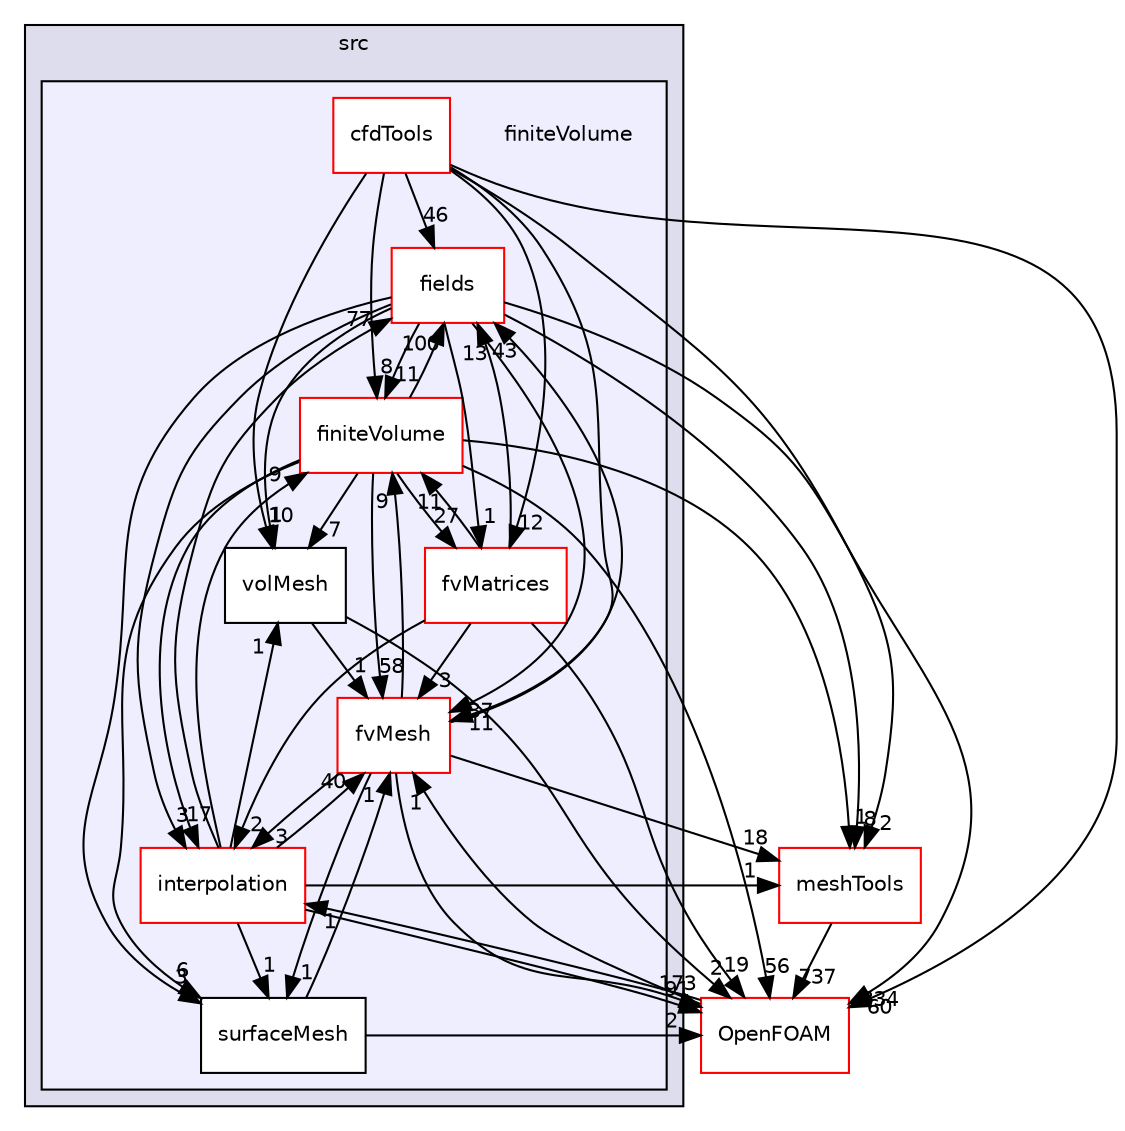 digraph "src/finiteVolume" {
  bgcolor=transparent;
  compound=true
  node [ fontsize="10", fontname="Helvetica"];
  edge [ labelfontsize="10", labelfontname="Helvetica"];
  subgraph clusterdir_68267d1309a1af8e8297ef4c3efbcdba {
    graph [ bgcolor="#ddddee", pencolor="black", label="src" fontname="Helvetica", fontsize="10", URL="dir_68267d1309a1af8e8297ef4c3efbcdba.html"]
  subgraph clusterdir_9bd15774b555cf7259a6fa18f99fe99b {
    graph [ bgcolor="#eeeeff", pencolor="black", label="" URL="dir_9bd15774b555cf7259a6fa18f99fe99b.html"];
    dir_9bd15774b555cf7259a6fa18f99fe99b [shape=plaintext label="finiteVolume"];
    dir_cc121c37a2300e902425728df0054672 [shape=box label="cfdTools" color="red" fillcolor="white" style="filled" URL="dir_cc121c37a2300e902425728df0054672.html"];
    dir_25ab4a83a983f7bb7a38b7f63bb141b7 [shape=box label="fields" color="red" fillcolor="white" style="filled" URL="dir_25ab4a83a983f7bb7a38b7f63bb141b7.html"];
    dir_2ea871e4defbdbd60808750cae643c63 [shape=box label="finiteVolume" color="red" fillcolor="white" style="filled" URL="dir_2ea871e4defbdbd60808750cae643c63.html"];
    dir_5d57e3901430bcc99a7ddac11a899224 [shape=box label="fvMatrices" color="red" fillcolor="white" style="filled" URL="dir_5d57e3901430bcc99a7ddac11a899224.html"];
    dir_c382fa095c9c33d8673c0dd60aaef275 [shape=box label="fvMesh" color="red" fillcolor="white" style="filled" URL="dir_c382fa095c9c33d8673c0dd60aaef275.html"];
    dir_a586eb954e2e5e74ecf6fe95a2457777 [shape=box label="interpolation" color="red" fillcolor="white" style="filled" URL="dir_a586eb954e2e5e74ecf6fe95a2457777.html"];
    dir_fdafd3b59310328ee40a940c9419d4db [shape=box label="surfaceMesh" color="black" fillcolor="white" style="filled" URL="dir_fdafd3b59310328ee40a940c9419d4db.html"];
    dir_1a4209badf8dc5d7c181708103efea60 [shape=box label="volMesh" color="black" fillcolor="white" style="filled" URL="dir_1a4209badf8dc5d7c181708103efea60.html"];
  }
  }
  dir_ae30ad0bef50cf391b24c614251bb9fd [shape=box label="meshTools" color="red" URL="dir_ae30ad0bef50cf391b24c614251bb9fd.html"];
  dir_c5473ff19b20e6ec4dfe5c310b3778a8 [shape=box label="OpenFOAM" color="red" URL="dir_c5473ff19b20e6ec4dfe5c310b3778a8.html"];
  dir_25ab4a83a983f7bb7a38b7f63bb141b7->dir_ae30ad0bef50cf391b24c614251bb9fd [headlabel="8", labeldistance=1.5 headhref="dir_000933_001745.html"];
  dir_25ab4a83a983f7bb7a38b7f63bb141b7->dir_fdafd3b59310328ee40a940c9419d4db [headlabel="3", labeldistance=1.5 headhref="dir_000933_001263.html"];
  dir_25ab4a83a983f7bb7a38b7f63bb141b7->dir_2ea871e4defbdbd60808750cae643c63 [headlabel="11", labeldistance=1.5 headhref="dir_000933_001057.html"];
  dir_25ab4a83a983f7bb7a38b7f63bb141b7->dir_1a4209badf8dc5d7c181708103efea60 [headlabel="10", labeldistance=1.5 headhref="dir_000933_001264.html"];
  dir_25ab4a83a983f7bb7a38b7f63bb141b7->dir_c382fa095c9c33d8673c0dd60aaef275 [headlabel="37", labeldistance=1.5 headhref="dir_000933_001118.html"];
  dir_25ab4a83a983f7bb7a38b7f63bb141b7->dir_a586eb954e2e5e74ecf6fe95a2457777 [headlabel="3", labeldistance=1.5 headhref="dir_000933_001164.html"];
  dir_25ab4a83a983f7bb7a38b7f63bb141b7->dir_c5473ff19b20e6ec4dfe5c310b3778a8 [headlabel="334", labeldistance=1.5 headhref="dir_000933_001891.html"];
  dir_25ab4a83a983f7bb7a38b7f63bb141b7->dir_5d57e3901430bcc99a7ddac11a899224 [headlabel="1", labeldistance=1.5 headhref="dir_000933_001110.html"];
  dir_ae30ad0bef50cf391b24c614251bb9fd->dir_c5473ff19b20e6ec4dfe5c310b3778a8 [headlabel="737", labeldistance=1.5 headhref="dir_001745_001891.html"];
  dir_fdafd3b59310328ee40a940c9419d4db->dir_c382fa095c9c33d8673c0dd60aaef275 [headlabel="1", labeldistance=1.5 headhref="dir_001263_001118.html"];
  dir_fdafd3b59310328ee40a940c9419d4db->dir_c5473ff19b20e6ec4dfe5c310b3778a8 [headlabel="2", labeldistance=1.5 headhref="dir_001263_001891.html"];
  dir_2ea871e4defbdbd60808750cae643c63->dir_25ab4a83a983f7bb7a38b7f63bb141b7 [headlabel="100", labeldistance=1.5 headhref="dir_001057_000933.html"];
  dir_2ea871e4defbdbd60808750cae643c63->dir_ae30ad0bef50cf391b24c614251bb9fd [headlabel="1", labeldistance=1.5 headhref="dir_001057_001745.html"];
  dir_2ea871e4defbdbd60808750cae643c63->dir_fdafd3b59310328ee40a940c9419d4db [headlabel="6", labeldistance=1.5 headhref="dir_001057_001263.html"];
  dir_2ea871e4defbdbd60808750cae643c63->dir_1a4209badf8dc5d7c181708103efea60 [headlabel="7", labeldistance=1.5 headhref="dir_001057_001264.html"];
  dir_2ea871e4defbdbd60808750cae643c63->dir_c382fa095c9c33d8673c0dd60aaef275 [headlabel="58", labeldistance=1.5 headhref="dir_001057_001118.html"];
  dir_2ea871e4defbdbd60808750cae643c63->dir_a586eb954e2e5e74ecf6fe95a2457777 [headlabel="17", labeldistance=1.5 headhref="dir_001057_001164.html"];
  dir_2ea871e4defbdbd60808750cae643c63->dir_c5473ff19b20e6ec4dfe5c310b3778a8 [headlabel="56", labeldistance=1.5 headhref="dir_001057_001891.html"];
  dir_2ea871e4defbdbd60808750cae643c63->dir_5d57e3901430bcc99a7ddac11a899224 [headlabel="27", labeldistance=1.5 headhref="dir_001057_001110.html"];
  dir_1a4209badf8dc5d7c181708103efea60->dir_c382fa095c9c33d8673c0dd60aaef275 [headlabel="1", labeldistance=1.5 headhref="dir_001264_001118.html"];
  dir_1a4209badf8dc5d7c181708103efea60->dir_c5473ff19b20e6ec4dfe5c310b3778a8 [headlabel="2", labeldistance=1.5 headhref="dir_001264_001891.html"];
  dir_c382fa095c9c33d8673c0dd60aaef275->dir_25ab4a83a983f7bb7a38b7f63bb141b7 [headlabel="43", labeldistance=1.5 headhref="dir_001118_000933.html"];
  dir_c382fa095c9c33d8673c0dd60aaef275->dir_ae30ad0bef50cf391b24c614251bb9fd [headlabel="18", labeldistance=1.5 headhref="dir_001118_001745.html"];
  dir_c382fa095c9c33d8673c0dd60aaef275->dir_fdafd3b59310328ee40a940c9419d4db [headlabel="1", labeldistance=1.5 headhref="dir_001118_001263.html"];
  dir_c382fa095c9c33d8673c0dd60aaef275->dir_2ea871e4defbdbd60808750cae643c63 [headlabel="9", labeldistance=1.5 headhref="dir_001118_001057.html"];
  dir_c382fa095c9c33d8673c0dd60aaef275->dir_a586eb954e2e5e74ecf6fe95a2457777 [headlabel="3", labeldistance=1.5 headhref="dir_001118_001164.html"];
  dir_c382fa095c9c33d8673c0dd60aaef275->dir_c5473ff19b20e6ec4dfe5c310b3778a8 [headlabel="173", labeldistance=1.5 headhref="dir_001118_001891.html"];
  dir_cc121c37a2300e902425728df0054672->dir_25ab4a83a983f7bb7a38b7f63bb141b7 [headlabel="46", labeldistance=1.5 headhref="dir_000895_000933.html"];
  dir_cc121c37a2300e902425728df0054672->dir_ae30ad0bef50cf391b24c614251bb9fd [headlabel="2", labeldistance=1.5 headhref="dir_000895_001745.html"];
  dir_cc121c37a2300e902425728df0054672->dir_2ea871e4defbdbd60808750cae643c63 [headlabel="8", labeldistance=1.5 headhref="dir_000895_001057.html"];
  dir_cc121c37a2300e902425728df0054672->dir_1a4209badf8dc5d7c181708103efea60 [headlabel="1", labeldistance=1.5 headhref="dir_000895_001264.html"];
  dir_cc121c37a2300e902425728df0054672->dir_c382fa095c9c33d8673c0dd60aaef275 [headlabel="11", labeldistance=1.5 headhref="dir_000895_001118.html"];
  dir_cc121c37a2300e902425728df0054672->dir_c5473ff19b20e6ec4dfe5c310b3778a8 [headlabel="60", labeldistance=1.5 headhref="dir_000895_001891.html"];
  dir_cc121c37a2300e902425728df0054672->dir_5d57e3901430bcc99a7ddac11a899224 [headlabel="12", labeldistance=1.5 headhref="dir_000895_001110.html"];
  dir_a586eb954e2e5e74ecf6fe95a2457777->dir_25ab4a83a983f7bb7a38b7f63bb141b7 [headlabel="77", labeldistance=1.5 headhref="dir_001164_000933.html"];
  dir_a586eb954e2e5e74ecf6fe95a2457777->dir_ae30ad0bef50cf391b24c614251bb9fd [headlabel="1", labeldistance=1.5 headhref="dir_001164_001745.html"];
  dir_a586eb954e2e5e74ecf6fe95a2457777->dir_fdafd3b59310328ee40a940c9419d4db [headlabel="1", labeldistance=1.5 headhref="dir_001164_001263.html"];
  dir_a586eb954e2e5e74ecf6fe95a2457777->dir_2ea871e4defbdbd60808750cae643c63 [headlabel="9", labeldistance=1.5 headhref="dir_001164_001057.html"];
  dir_a586eb954e2e5e74ecf6fe95a2457777->dir_1a4209badf8dc5d7c181708103efea60 [headlabel="1", labeldistance=1.5 headhref="dir_001164_001264.html"];
  dir_a586eb954e2e5e74ecf6fe95a2457777->dir_c382fa095c9c33d8673c0dd60aaef275 [headlabel="40", labeldistance=1.5 headhref="dir_001164_001118.html"];
  dir_a586eb954e2e5e74ecf6fe95a2457777->dir_c5473ff19b20e6ec4dfe5c310b3778a8 [headlabel="91", labeldistance=1.5 headhref="dir_001164_001891.html"];
  dir_c5473ff19b20e6ec4dfe5c310b3778a8->dir_c382fa095c9c33d8673c0dd60aaef275 [headlabel="1", labeldistance=1.5 headhref="dir_001891_001118.html"];
  dir_c5473ff19b20e6ec4dfe5c310b3778a8->dir_a586eb954e2e5e74ecf6fe95a2457777 [headlabel="1", labeldistance=1.5 headhref="dir_001891_001164.html"];
  dir_5d57e3901430bcc99a7ddac11a899224->dir_25ab4a83a983f7bb7a38b7f63bb141b7 [headlabel="13", labeldistance=1.5 headhref="dir_001110_000933.html"];
  dir_5d57e3901430bcc99a7ddac11a899224->dir_2ea871e4defbdbd60808750cae643c63 [headlabel="11", labeldistance=1.5 headhref="dir_001110_001057.html"];
  dir_5d57e3901430bcc99a7ddac11a899224->dir_c382fa095c9c33d8673c0dd60aaef275 [headlabel="3", labeldistance=1.5 headhref="dir_001110_001118.html"];
  dir_5d57e3901430bcc99a7ddac11a899224->dir_a586eb954e2e5e74ecf6fe95a2457777 [headlabel="2", labeldistance=1.5 headhref="dir_001110_001164.html"];
  dir_5d57e3901430bcc99a7ddac11a899224->dir_c5473ff19b20e6ec4dfe5c310b3778a8 [headlabel="19", labeldistance=1.5 headhref="dir_001110_001891.html"];
}
